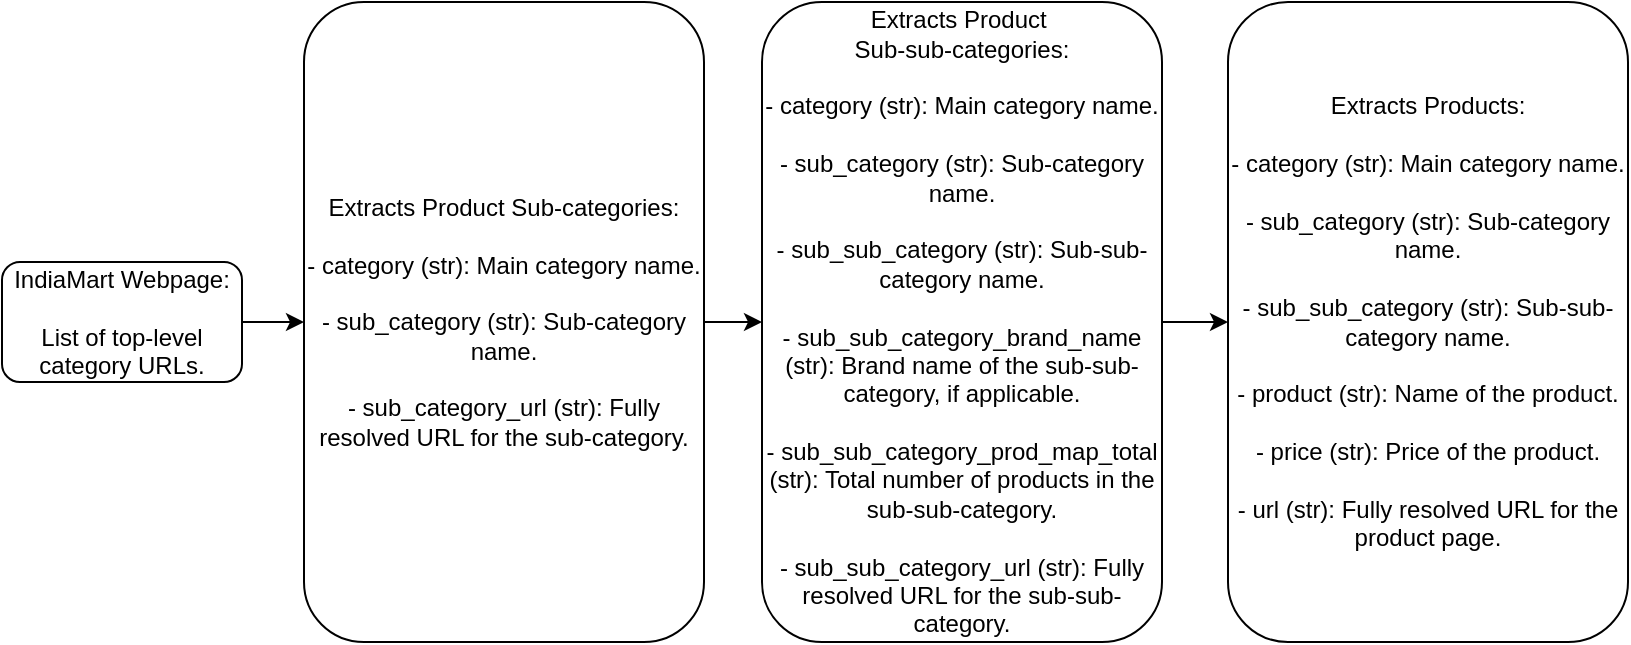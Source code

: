 <mxfile version="27.0.5">
  <diagram name="Page-1" id="r40J3xy_-7RcAxx2v7pZ">
    <mxGraphModel dx="1853" dy="622" grid="1" gridSize="10" guides="1" tooltips="1" connect="1" arrows="1" fold="1" page="1" pageScale="1" pageWidth="827" pageHeight="1169" math="0" shadow="0">
      <root>
        <mxCell id="0" />
        <mxCell id="1" parent="0" />
        <mxCell id="jQvyfyCKRC8OHvOxIDbb-3" value="" style="edgeStyle=orthogonalEdgeStyle;rounded=0;orthogonalLoop=1;jettySize=auto;html=1;" edge="1" parent="1" source="jQvyfyCKRC8OHvOxIDbb-1" target="jQvyfyCKRC8OHvOxIDbb-2">
          <mxGeometry relative="1" as="geometry" />
        </mxCell>
        <mxCell id="jQvyfyCKRC8OHvOxIDbb-1" value="IndiaMart Webpage:&lt;div&gt;&lt;br&gt;&lt;/div&gt;&lt;div&gt;List of top-level category URLs.&lt;/div&gt;" style="rounded=1;whiteSpace=wrap;html=1;" vertex="1" parent="1">
          <mxGeometry x="-823" y="555" width="120" height="60" as="geometry" />
        </mxCell>
        <mxCell id="jQvyfyCKRC8OHvOxIDbb-11" value="" style="edgeStyle=orthogonalEdgeStyle;rounded=0;orthogonalLoop=1;jettySize=auto;html=1;" edge="1" parent="1" source="jQvyfyCKRC8OHvOxIDbb-2" target="jQvyfyCKRC8OHvOxIDbb-10">
          <mxGeometry relative="1" as="geometry" />
        </mxCell>
        <mxCell id="jQvyfyCKRC8OHvOxIDbb-2" value="Extracts Product Sub-categories:&lt;div&gt;&lt;br&gt;&lt;div&gt;&lt;div&gt;- category (str): Main category name.&lt;/div&gt;&lt;div&gt;&lt;br&gt;&lt;/div&gt;&lt;div&gt;- sub_category (str): Sub-category name.&lt;/div&gt;&lt;div&gt;&lt;br&gt;&lt;/div&gt;&lt;div&gt;- sub_category_url (str): Fully resolved URL for the sub-category.&lt;/div&gt;&lt;/div&gt;&lt;/div&gt;" style="whiteSpace=wrap;html=1;rounded=1;" vertex="1" parent="1">
          <mxGeometry x="-672" y="425" width="200" height="320" as="geometry" />
        </mxCell>
        <mxCell id="jQvyfyCKRC8OHvOxIDbb-13" value="" style="edgeStyle=orthogonalEdgeStyle;rounded=0;orthogonalLoop=1;jettySize=auto;html=1;" edge="1" parent="1" source="jQvyfyCKRC8OHvOxIDbb-10" target="jQvyfyCKRC8OHvOxIDbb-12">
          <mxGeometry relative="1" as="geometry" />
        </mxCell>
        <mxCell id="jQvyfyCKRC8OHvOxIDbb-10" value="Extracts Product&amp;nbsp;&lt;div&gt;Sub-sub-categories:&lt;div&gt;&lt;br&gt;&lt;/div&gt;&lt;div&gt;&lt;div&gt;- category (str): Main category name.&lt;/div&gt;&lt;div&gt;&lt;span style=&quot;background-color: transparent; color: light-dark(rgb(0, 0, 0), rgb(255, 255, 255));&quot;&gt;&lt;br&gt;&lt;/span&gt;&lt;/div&gt;&lt;div&gt;&lt;span style=&quot;background-color: transparent; color: light-dark(rgb(0, 0, 0), rgb(255, 255, 255));&quot;&gt;- sub_category (str): Sub-category name.&lt;/span&gt;&lt;/div&gt;&lt;div&gt;&lt;span style=&quot;background-color: transparent; color: light-dark(rgb(0, 0, 0), rgb(255, 255, 255));&quot;&gt;&lt;br&gt;&lt;/span&gt;&lt;/div&gt;&lt;div&gt;&lt;span style=&quot;background-color: transparent; color: light-dark(rgb(0, 0, 0), rgb(255, 255, 255));&quot;&gt;- sub_sub_category (str): Sub-sub-category name.&lt;/span&gt;&lt;/div&gt;&lt;div&gt;&lt;br&gt;&lt;/div&gt;&lt;div&gt;- sub_sub_category_brand_name (str): Brand name of the sub-sub-category, if applicable.&lt;/div&gt;&lt;div&gt;&lt;br&gt;&lt;/div&gt;&lt;div&gt;- sub_sub_category_prod_map_total (str): Total number of products in the sub-sub-category.&lt;/div&gt;&lt;div&gt;&lt;span style=&quot;background-color: transparent; color: light-dark(rgb(0, 0, 0), rgb(255, 255, 255));&quot;&gt;&lt;br&gt;&lt;/span&gt;&lt;/div&gt;&lt;div&gt;&lt;span style=&quot;background-color: transparent; color: light-dark(rgb(0, 0, 0), rgb(255, 255, 255));&quot;&gt;- sub_sub_category_url (str): Fully resolved URL for the sub-sub-category.&lt;/span&gt;&lt;/div&gt;&lt;/div&gt;&lt;/div&gt;" style="whiteSpace=wrap;html=1;rounded=1;" vertex="1" parent="1">
          <mxGeometry x="-443" y="425" width="200" height="320" as="geometry" />
        </mxCell>
        <mxCell id="jQvyfyCKRC8OHvOxIDbb-12" value="Extracts Products:&lt;div&gt;&lt;br&gt;&lt;/div&gt;&lt;div&gt;&lt;div&gt;- category (str): Main category name.&lt;/div&gt;&lt;div&gt;&lt;br&gt;&lt;/div&gt;&lt;div&gt;- sub_category (str): Sub-category name.&lt;/div&gt;&lt;div&gt;&lt;br&gt;&lt;/div&gt;&lt;div&gt;- sub_sub_category (str): Sub-sub-category name.&lt;/div&gt;&lt;div&gt;&lt;br&gt;&lt;/div&gt;&lt;div&gt;- product (str): Name of the product.&lt;/div&gt;&lt;div&gt;&lt;br&gt;&lt;/div&gt;&lt;div&gt;- price (str): Price of the product.&lt;/div&gt;&lt;div&gt;&lt;br&gt;&lt;/div&gt;&lt;div&gt;- url (str): Fully resolved URL for the product page.&lt;/div&gt;&lt;/div&gt;" style="whiteSpace=wrap;html=1;rounded=1;" vertex="1" parent="1">
          <mxGeometry x="-210" y="425" width="200" height="320" as="geometry" />
        </mxCell>
      </root>
    </mxGraphModel>
  </diagram>
</mxfile>
